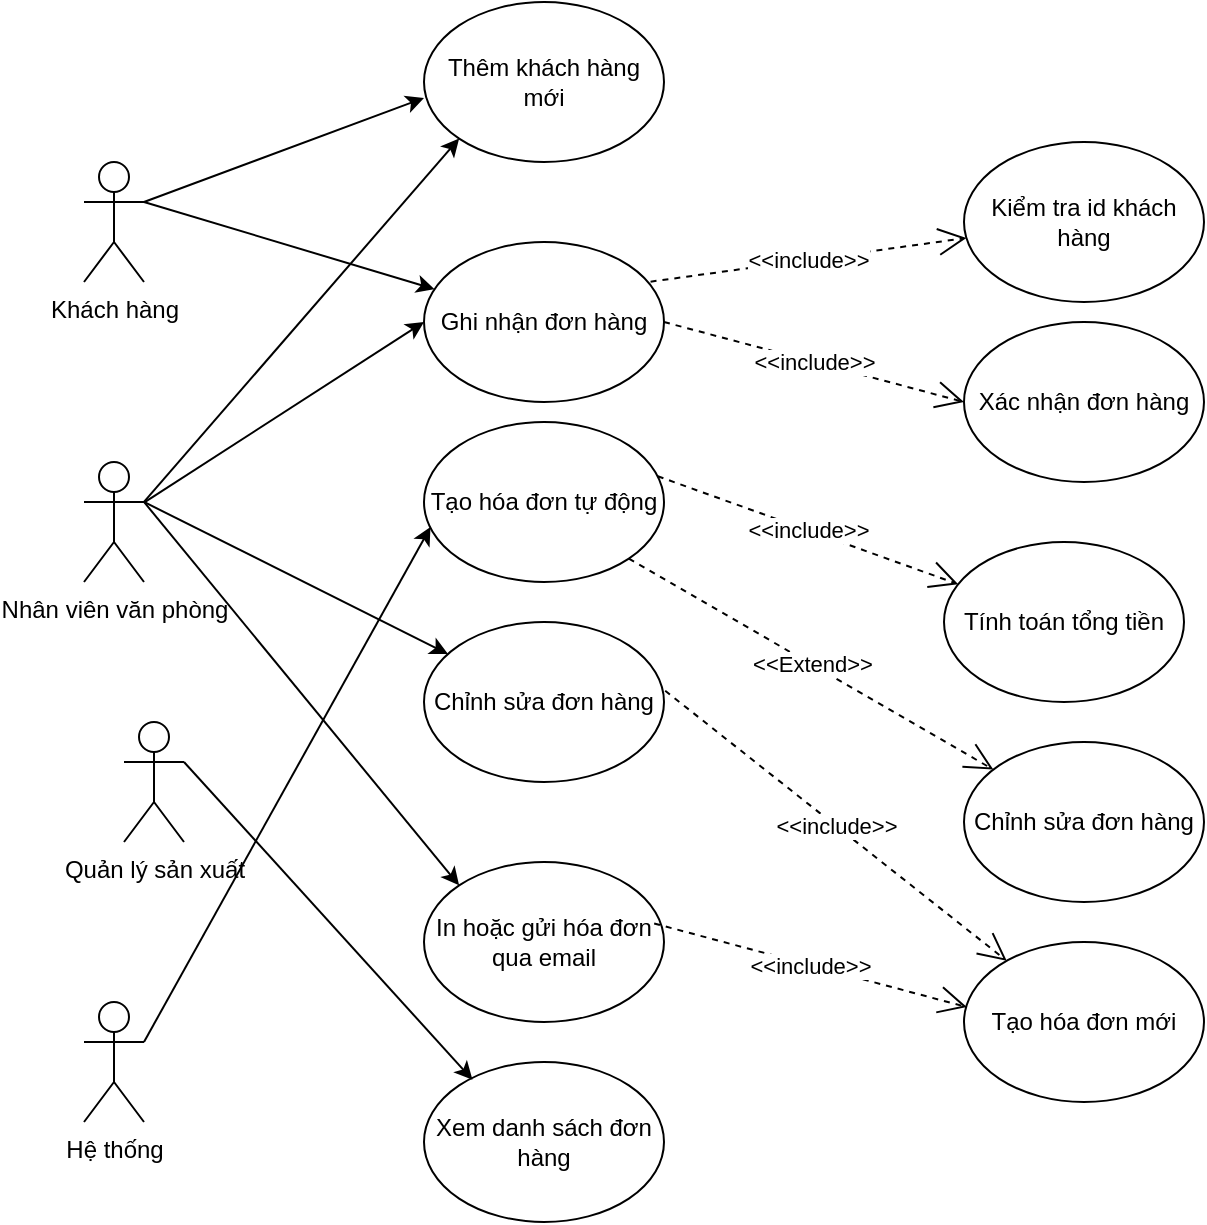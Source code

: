 <mxfile version="26.1.0">
  <diagram name="Page-1" id="FqVP2Kz7Vy-kTqScgBGe">
    <mxGraphModel dx="1434" dy="772" grid="1" gridSize="10" guides="1" tooltips="1" connect="1" arrows="1" fold="1" page="1" pageScale="1" pageWidth="850" pageHeight="1100" math="0" shadow="0">
      <root>
        <mxCell id="0" />
        <mxCell id="1" parent="0" />
        <mxCell id="7Zf0eA3XC2uxdwHDN1mc-1" value="Khách hàng" style="shape=umlActor;verticalLabelPosition=bottom;verticalAlign=top;html=1;outlineConnect=0;" parent="1" vertex="1">
          <mxGeometry x="190" y="310" width="30" height="60" as="geometry" />
        </mxCell>
        <mxCell id="7Zf0eA3XC2uxdwHDN1mc-2" value="Nhân viên văn phòng" style="shape=umlActor;verticalLabelPosition=bottom;verticalAlign=top;html=1;outlineConnect=0;" parent="1" vertex="1">
          <mxGeometry x="190" y="460" width="30" height="60" as="geometry" />
        </mxCell>
        <mxCell id="7Zf0eA3XC2uxdwHDN1mc-4" value="Quản lý sản xuất" style="shape=umlActor;verticalLabelPosition=bottom;verticalAlign=top;html=1;outlineConnect=0;" parent="1" vertex="1">
          <mxGeometry x="210" y="590" width="30" height="60" as="geometry" />
        </mxCell>
        <mxCell id="7Zf0eA3XC2uxdwHDN1mc-5" value="Hệ thống" style="shape=umlActor;verticalLabelPosition=bottom;verticalAlign=top;html=1;outlineConnect=0;" parent="1" vertex="1">
          <mxGeometry x="190" y="730" width="30" height="60" as="geometry" />
        </mxCell>
        <mxCell id="7Zf0eA3XC2uxdwHDN1mc-6" value="Thêm khách hàng mới" style="ellipse;whiteSpace=wrap;html=1;" parent="1" vertex="1">
          <mxGeometry x="360" y="230" width="120" height="80" as="geometry" />
        </mxCell>
        <mxCell id="7Zf0eA3XC2uxdwHDN1mc-7" value="Ghi nhận đơn hàng" style="ellipse;whiteSpace=wrap;html=1;" parent="1" vertex="1">
          <mxGeometry x="360" y="350" width="120" height="80" as="geometry" />
        </mxCell>
        <mxCell id="7Zf0eA3XC2uxdwHDN1mc-8" value="Tạo hóa đơn tự động " style="ellipse;whiteSpace=wrap;html=1;" parent="1" vertex="1">
          <mxGeometry x="360" y="440" width="120" height="80" as="geometry" />
        </mxCell>
        <mxCell id="7Zf0eA3XC2uxdwHDN1mc-9" value="Chỉnh sửa đơn hàng" style="ellipse;whiteSpace=wrap;html=1;" parent="1" vertex="1">
          <mxGeometry x="360" y="540" width="120" height="80" as="geometry" />
        </mxCell>
        <mxCell id="7Zf0eA3XC2uxdwHDN1mc-11" value="In hoặc gửi hóa đơn qua email" style="ellipse;whiteSpace=wrap;html=1;" parent="1" vertex="1">
          <mxGeometry x="360" y="660" width="120" height="80" as="geometry" />
        </mxCell>
        <mxCell id="7Zf0eA3XC2uxdwHDN1mc-12" value="Xem danh sách đơn hàng" style="ellipse;whiteSpace=wrap;html=1;" parent="1" vertex="1">
          <mxGeometry x="360" y="760" width="120" height="80" as="geometry" />
        </mxCell>
        <mxCell id="7Zf0eA3XC2uxdwHDN1mc-13" value="" style="endArrow=classic;html=1;rounded=0;exitX=1;exitY=0.333;exitDx=0;exitDy=0;exitPerimeter=0;entryX=0;entryY=0.6;entryDx=0;entryDy=0;entryPerimeter=0;" parent="1" source="7Zf0eA3XC2uxdwHDN1mc-1" target="7Zf0eA3XC2uxdwHDN1mc-6" edge="1">
          <mxGeometry width="50" height="50" relative="1" as="geometry">
            <mxPoint x="340" y="520" as="sourcePoint" />
            <mxPoint x="390" y="470" as="targetPoint" />
          </mxGeometry>
        </mxCell>
        <mxCell id="7Zf0eA3XC2uxdwHDN1mc-14" value="" style="endArrow=classic;html=1;rounded=0;exitX=1;exitY=0.333;exitDx=0;exitDy=0;exitPerimeter=0;" parent="1" source="7Zf0eA3XC2uxdwHDN1mc-1" target="7Zf0eA3XC2uxdwHDN1mc-7" edge="1">
          <mxGeometry width="50" height="50" relative="1" as="geometry">
            <mxPoint x="340" y="520" as="sourcePoint" />
            <mxPoint x="390" y="470" as="targetPoint" />
          </mxGeometry>
        </mxCell>
        <mxCell id="7Zf0eA3XC2uxdwHDN1mc-15" value="" style="endArrow=classic;html=1;rounded=0;exitX=1;exitY=0.333;exitDx=0;exitDy=0;exitPerimeter=0;entryX=0;entryY=1;entryDx=0;entryDy=0;" parent="1" source="7Zf0eA3XC2uxdwHDN1mc-2" target="7Zf0eA3XC2uxdwHDN1mc-6" edge="1">
          <mxGeometry width="50" height="50" relative="1" as="geometry">
            <mxPoint x="270" y="370" as="sourcePoint" />
            <mxPoint x="370" y="288" as="targetPoint" />
          </mxGeometry>
        </mxCell>
        <mxCell id="7Zf0eA3XC2uxdwHDN1mc-16" value="" style="endArrow=classic;html=1;rounded=0;entryX=0;entryY=0.5;entryDx=0;entryDy=0;" parent="1" source="7Zf0eA3XC2uxdwHDN1mc-2" target="7Zf0eA3XC2uxdwHDN1mc-7" edge="1">
          <mxGeometry width="50" height="50" relative="1" as="geometry">
            <mxPoint x="270" y="370" as="sourcePoint" />
            <mxPoint x="372" y="389" as="targetPoint" />
          </mxGeometry>
        </mxCell>
        <mxCell id="7Zf0eA3XC2uxdwHDN1mc-17" value="" style="endArrow=classic;html=1;rounded=0;exitX=1;exitY=0.333;exitDx=0;exitDy=0;exitPerimeter=0;" parent="1" source="7Zf0eA3XC2uxdwHDN1mc-2" target="7Zf0eA3XC2uxdwHDN1mc-9" edge="1">
          <mxGeometry width="50" height="50" relative="1" as="geometry">
            <mxPoint x="340" y="520" as="sourcePoint" />
            <mxPoint x="390" y="470" as="targetPoint" />
          </mxGeometry>
        </mxCell>
        <mxCell id="7Zf0eA3XC2uxdwHDN1mc-18" value="" style="endArrow=classic;html=1;rounded=0;exitX=1;exitY=0.333;exitDx=0;exitDy=0;exitPerimeter=0;entryX=0;entryY=0;entryDx=0;entryDy=0;" parent="1" source="7Zf0eA3XC2uxdwHDN1mc-2" target="7Zf0eA3XC2uxdwHDN1mc-11" edge="1">
          <mxGeometry width="50" height="50" relative="1" as="geometry">
            <mxPoint x="290" y="550" as="sourcePoint" />
            <mxPoint x="340" y="500" as="targetPoint" />
          </mxGeometry>
        </mxCell>
        <mxCell id="7Zf0eA3XC2uxdwHDN1mc-19" value="" style="endArrow=classic;html=1;rounded=0;entryX=0.202;entryY=0.111;entryDx=0;entryDy=0;entryPerimeter=0;exitX=1;exitY=0.333;exitDx=0;exitDy=0;exitPerimeter=0;" parent="1" source="7Zf0eA3XC2uxdwHDN1mc-4" target="7Zf0eA3XC2uxdwHDN1mc-12" edge="1">
          <mxGeometry width="50" height="50" relative="1" as="geometry">
            <mxPoint x="290" y="550" as="sourcePoint" />
            <mxPoint x="340" y="500" as="targetPoint" />
          </mxGeometry>
        </mxCell>
        <mxCell id="7Zf0eA3XC2uxdwHDN1mc-22" value="" style="endArrow=classic;html=1;rounded=0;entryX=0.027;entryY=0.657;entryDx=0;entryDy=0;entryPerimeter=0;exitX=1;exitY=0.333;exitDx=0;exitDy=0;exitPerimeter=0;" parent="1" source="7Zf0eA3XC2uxdwHDN1mc-5" target="7Zf0eA3XC2uxdwHDN1mc-8" edge="1">
          <mxGeometry width="50" height="50" relative="1" as="geometry">
            <mxPoint x="290" y="550" as="sourcePoint" />
            <mxPoint x="340" y="500" as="targetPoint" />
          </mxGeometry>
        </mxCell>
        <mxCell id="7Zf0eA3XC2uxdwHDN1mc-23" value="Kiểm tra id khách hàng" style="ellipse;whiteSpace=wrap;html=1;" parent="1" vertex="1">
          <mxGeometry x="630" y="300" width="120" height="80" as="geometry" />
        </mxCell>
        <mxCell id="7Zf0eA3XC2uxdwHDN1mc-24" value="&amp;lt;&amp;lt;include&amp;gt;&amp;gt;" style="endArrow=open;endSize=12;dashed=1;html=1;rounded=0;exitX=0.944;exitY=0.248;exitDx=0;exitDy=0;exitPerimeter=0;" parent="1" source="7Zf0eA3XC2uxdwHDN1mc-7" target="7Zf0eA3XC2uxdwHDN1mc-23" edge="1">
          <mxGeometry width="160" relative="1" as="geometry">
            <mxPoint x="470" y="299" as="sourcePoint" />
            <mxPoint x="711" y="586" as="targetPoint" />
          </mxGeometry>
        </mxCell>
        <mxCell id="7Zf0eA3XC2uxdwHDN1mc-26" value="Xác nhận đơn hàng" style="ellipse;whiteSpace=wrap;html=1;" parent="1" vertex="1">
          <mxGeometry x="630" y="390" width="120" height="80" as="geometry" />
        </mxCell>
        <mxCell id="7Zf0eA3XC2uxdwHDN1mc-27" value="&amp;lt;&amp;lt;include&amp;gt;&amp;gt;" style="endArrow=open;endSize=12;dashed=1;html=1;rounded=0;exitX=1;exitY=0.5;exitDx=0;exitDy=0;entryX=0;entryY=0.5;entryDx=0;entryDy=0;" parent="1" source="7Zf0eA3XC2uxdwHDN1mc-7" target="7Zf0eA3XC2uxdwHDN1mc-26" edge="1">
          <mxGeometry width="160" relative="1" as="geometry">
            <mxPoint x="483" y="380" as="sourcePoint" />
            <mxPoint x="641" y="358" as="targetPoint" />
          </mxGeometry>
        </mxCell>
        <mxCell id="7Zf0eA3XC2uxdwHDN1mc-28" value="Tính toán tổng tiền" style="ellipse;whiteSpace=wrap;html=1;" parent="1" vertex="1">
          <mxGeometry x="620" y="500" width="120" height="80" as="geometry" />
        </mxCell>
        <mxCell id="7Zf0eA3XC2uxdwHDN1mc-29" value="&amp;lt;&amp;lt;include&amp;gt;&amp;gt;" style="endArrow=open;endSize=12;dashed=1;html=1;rounded=0;exitX=0.974;exitY=0.339;exitDx=0;exitDy=0;exitPerimeter=0;" parent="1" source="7Zf0eA3XC2uxdwHDN1mc-8" target="7Zf0eA3XC2uxdwHDN1mc-28" edge="1">
          <mxGeometry width="160" relative="1" as="geometry">
            <mxPoint x="483" y="380" as="sourcePoint" />
            <mxPoint x="641" y="358" as="targetPoint" />
          </mxGeometry>
        </mxCell>
        <mxCell id="7Zf0eA3XC2uxdwHDN1mc-30" value="&amp;lt;&amp;lt;Extend&amp;gt;&amp;gt;" style="endArrow=open;endSize=12;dashed=1;html=1;rounded=0;exitX=1;exitY=1;exitDx=0;exitDy=0;" parent="1" source="7Zf0eA3XC2uxdwHDN1mc-8" target="7Zf0eA3XC2uxdwHDN1mc-31" edge="1">
          <mxGeometry x="0.001" width="160" relative="1" as="geometry">
            <mxPoint x="407" y="328" as="sourcePoint" />
            <mxPoint x="570" y="570" as="targetPoint" />
            <mxPoint as="offset" />
          </mxGeometry>
        </mxCell>
        <mxCell id="7Zf0eA3XC2uxdwHDN1mc-31" value="Chỉnh sửa đơn hàng" style="ellipse;whiteSpace=wrap;html=1;" parent="1" vertex="1">
          <mxGeometry x="630" y="600" width="120" height="80" as="geometry" />
        </mxCell>
        <mxCell id="7Zf0eA3XC2uxdwHDN1mc-32" value="Tạo hóa đơn mới" style="ellipse;whiteSpace=wrap;html=1;" parent="1" vertex="1">
          <mxGeometry x="630" y="700" width="120" height="80" as="geometry" />
        </mxCell>
        <mxCell id="7Zf0eA3XC2uxdwHDN1mc-33" value="&amp;lt;&amp;lt;include&amp;gt;&amp;gt;" style="endArrow=open;endSize=12;dashed=1;html=1;rounded=0;exitX=1.005;exitY=0.43;exitDx=0;exitDy=0;exitPerimeter=0;" parent="1" source="7Zf0eA3XC2uxdwHDN1mc-9" target="7Zf0eA3XC2uxdwHDN1mc-32" edge="1">
          <mxGeometry width="160" relative="1" as="geometry">
            <mxPoint x="487" y="477" as="sourcePoint" />
            <mxPoint x="637" y="531" as="targetPoint" />
          </mxGeometry>
        </mxCell>
        <mxCell id="7Zf0eA3XC2uxdwHDN1mc-34" value="&amp;lt;&amp;lt;include&amp;gt;&amp;gt;" style="endArrow=open;endSize=12;dashed=1;html=1;rounded=0;exitX=0.959;exitY=0.384;exitDx=0;exitDy=0;exitPerimeter=0;entryX=0.012;entryY=0.407;entryDx=0;entryDy=0;entryPerimeter=0;" parent="1" source="7Zf0eA3XC2uxdwHDN1mc-11" target="7Zf0eA3XC2uxdwHDN1mc-32" edge="1">
          <mxGeometry width="160" relative="1" as="geometry">
            <mxPoint x="491" y="584" as="sourcePoint" />
            <mxPoint x="644" y="718" as="targetPoint" />
          </mxGeometry>
        </mxCell>
      </root>
    </mxGraphModel>
  </diagram>
</mxfile>
